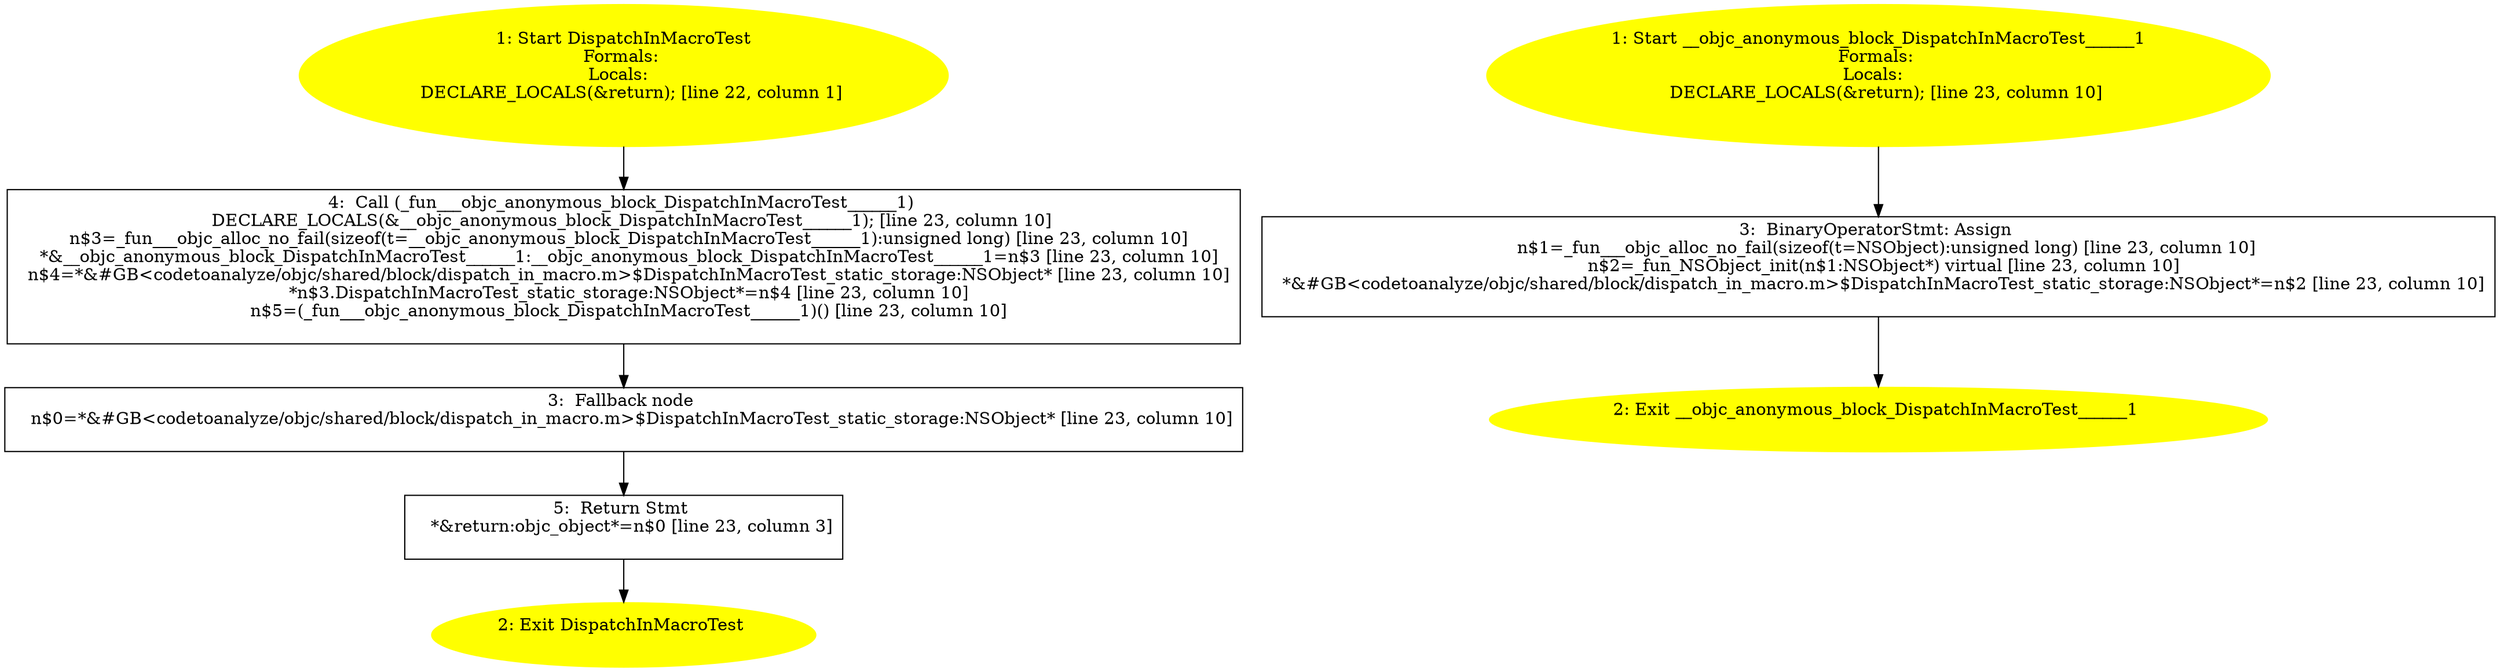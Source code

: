 /* @generated */
digraph iCFG {
"DispatchInMacroTest.f5d56763274a479d06265a2f9562bef1_1" [label="1: Start DispatchInMacroTest\nFormals: \nLocals:  \n   DECLARE_LOCALS(&return); [line 22, column 1]\n " color=yellow style=filled]
	

	 "DispatchInMacroTest.f5d56763274a479d06265a2f9562bef1_1" -> "DispatchInMacroTest.f5d56763274a479d06265a2f9562bef1_4" ;
"DispatchInMacroTest.f5d56763274a479d06265a2f9562bef1_2" [label="2: Exit DispatchInMacroTest \n  " color=yellow style=filled]
	

"DispatchInMacroTest.f5d56763274a479d06265a2f9562bef1_3" [label="3:  Fallback node \n   n$0=*&#GB<codetoanalyze/objc/shared/block/dispatch_in_macro.m>$DispatchInMacroTest_static_storage:NSObject* [line 23, column 10]\n " shape="box"]
	

	 "DispatchInMacroTest.f5d56763274a479d06265a2f9562bef1_3" -> "DispatchInMacroTest.f5d56763274a479d06265a2f9562bef1_5" ;
"DispatchInMacroTest.f5d56763274a479d06265a2f9562bef1_4" [label="4:  Call (_fun___objc_anonymous_block_DispatchInMacroTest______1) \n   DECLARE_LOCALS(&__objc_anonymous_block_DispatchInMacroTest______1); [line 23, column 10]\n  n$3=_fun___objc_alloc_no_fail(sizeof(t=__objc_anonymous_block_DispatchInMacroTest______1):unsigned long) [line 23, column 10]\n  *&__objc_anonymous_block_DispatchInMacroTest______1:__objc_anonymous_block_DispatchInMacroTest______1=n$3 [line 23, column 10]\n  n$4=*&#GB<codetoanalyze/objc/shared/block/dispatch_in_macro.m>$DispatchInMacroTest_static_storage:NSObject* [line 23, column 10]\n  *n$3.DispatchInMacroTest_static_storage:NSObject*=n$4 [line 23, column 10]\n  n$5=(_fun___objc_anonymous_block_DispatchInMacroTest______1)() [line 23, column 10]\n " shape="box"]
	

	 "DispatchInMacroTest.f5d56763274a479d06265a2f9562bef1_4" -> "DispatchInMacroTest.f5d56763274a479d06265a2f9562bef1_3" ;
"DispatchInMacroTest.f5d56763274a479d06265a2f9562bef1_5" [label="5:  Return Stmt \n   *&return:objc_object*=n$0 [line 23, column 3]\n " shape="box"]
	

	 "DispatchInMacroTest.f5d56763274a479d06265a2f9562bef1_5" -> "DispatchInMacroTest.f5d56763274a479d06265a2f9562bef1_2" ;
"__objc_anonymous_block_DispatchInMacroTest______1.db6c315d2cd0e3514d444428887908e2_1" [label="1: Start __objc_anonymous_block_DispatchInMacroTest______1\nFormals: \nLocals:  \n   DECLARE_LOCALS(&return); [line 23, column 10]\n " color=yellow style=filled]
	

	 "__objc_anonymous_block_DispatchInMacroTest______1.db6c315d2cd0e3514d444428887908e2_1" -> "__objc_anonymous_block_DispatchInMacroTest______1.db6c315d2cd0e3514d444428887908e2_3" ;
"__objc_anonymous_block_DispatchInMacroTest______1.db6c315d2cd0e3514d444428887908e2_2" [label="2: Exit __objc_anonymous_block_DispatchInMacroTest______1 \n  " color=yellow style=filled]
	

"__objc_anonymous_block_DispatchInMacroTest______1.db6c315d2cd0e3514d444428887908e2_3" [label="3:  BinaryOperatorStmt: Assign \n   n$1=_fun___objc_alloc_no_fail(sizeof(t=NSObject):unsigned long) [line 23, column 10]\n  n$2=_fun_NSObject_init(n$1:NSObject*) virtual [line 23, column 10]\n  *&#GB<codetoanalyze/objc/shared/block/dispatch_in_macro.m>$DispatchInMacroTest_static_storage:NSObject*=n$2 [line 23, column 10]\n " shape="box"]
	

	 "__objc_anonymous_block_DispatchInMacroTest______1.db6c315d2cd0e3514d444428887908e2_3" -> "__objc_anonymous_block_DispatchInMacroTest______1.db6c315d2cd0e3514d444428887908e2_2" ;
}
